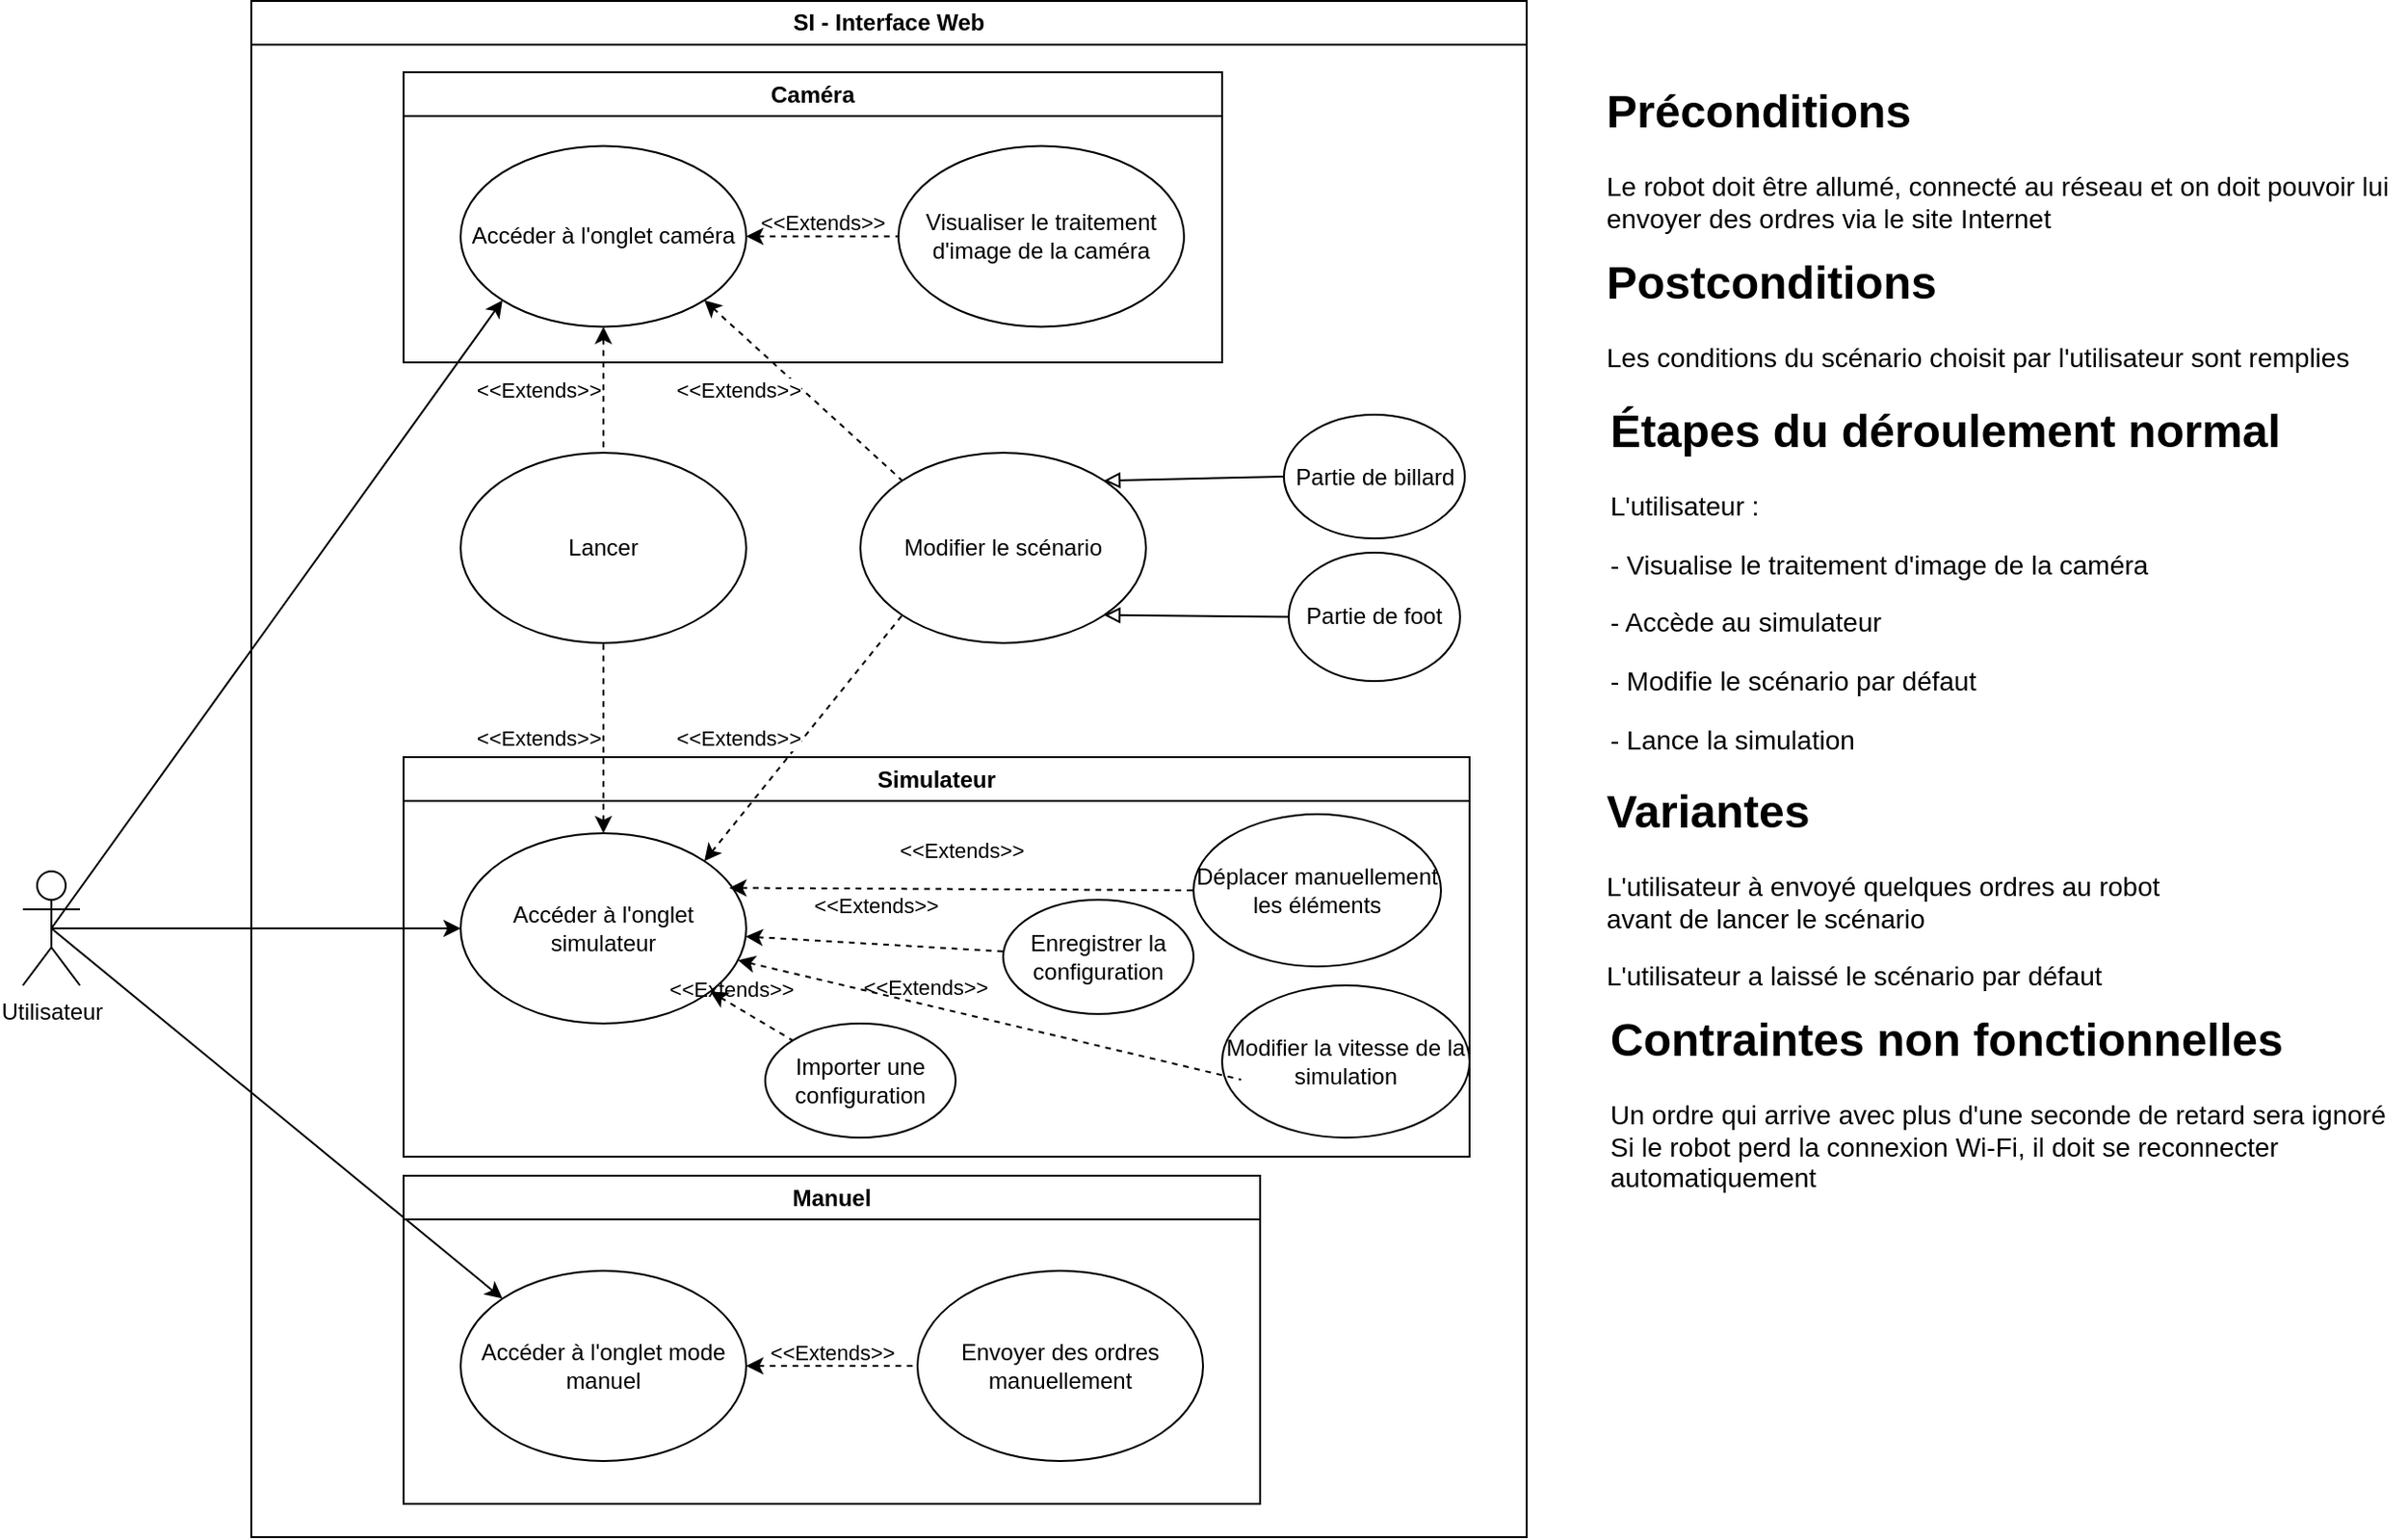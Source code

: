 <mxfile version="24.9.0">
  <diagram name="Page-1" id="AB0keoI7-ha-Tv2clOvg">
    <mxGraphModel dx="882" dy="458" grid="1" gridSize="10" guides="1" tooltips="1" connect="1" arrows="1" fold="1" page="1" pageScale="1" pageWidth="827" pageHeight="1169" math="0" shadow="0">
      <root>
        <mxCell id="0" />
        <mxCell id="1" parent="0" />
        <mxCell id="L7qKy4QKq_9-H6OXvV1P-45" style="rounded=0;orthogonalLoop=1;jettySize=auto;html=1;exitX=0.5;exitY=0.5;exitDx=0;exitDy=0;exitPerimeter=0;entryX=0;entryY=0;entryDx=0;entryDy=0;" parent="1" source="L7qKy4QKq_9-H6OXvV1P-1" target="L7qKy4QKq_9-H6OXvV1P-8" edge="1">
          <mxGeometry relative="1" as="geometry">
            <mxPoint x="270" y="480" as="targetPoint" />
          </mxGeometry>
        </mxCell>
        <mxCell id="us3GWqnWjrYGklk017k6-14" style="rounded=0;orthogonalLoop=1;jettySize=auto;html=1;exitX=0.5;exitY=0.5;exitDx=0;exitDy=0;exitPerimeter=0;entryX=0;entryY=1;entryDx=0;entryDy=0;" parent="1" source="L7qKy4QKq_9-H6OXvV1P-1" target="L7qKy4QKq_9-H6OXvV1P-3" edge="1">
          <mxGeometry relative="1" as="geometry" />
        </mxCell>
        <mxCell id="us3GWqnWjrYGklk017k6-15" style="rounded=0;orthogonalLoop=1;jettySize=auto;html=1;exitX=0.5;exitY=0.5;exitDx=0;exitDy=0;exitPerimeter=0;entryX=0;entryY=0.5;entryDx=0;entryDy=0;" parent="1" source="L7qKy4QKq_9-H6OXvV1P-1" target="L7qKy4QKq_9-H6OXvV1P-28" edge="1">
          <mxGeometry relative="1" as="geometry" />
        </mxCell>
        <mxCell id="L7qKy4QKq_9-H6OXvV1P-1" value="&lt;div&gt;Utilisateur&lt;/div&gt;" style="shape=umlActor;verticalLabelPosition=bottom;verticalAlign=top;html=1;outlineConnect=0;" parent="1" vertex="1">
          <mxGeometry x="40" y="740" width="30" height="60" as="geometry" />
        </mxCell>
        <mxCell id="Rnyn_Lofe5KqgVXvPerF-3" value="&lt;h1 style=&quot;margin-top: 0px;&quot;&gt;Postconditions&lt;/h1&gt;&lt;p style=&quot;font-size: 14px;&quot;&gt;Les conditions du scénario choisit par l&#39;utilisateur sont remplies&lt;br&gt;&lt;/p&gt;" style="text;html=1;whiteSpace=wrap;overflow=hidden;rounded=0;" parent="1" vertex="1">
          <mxGeometry x="870" y="410" width="420" height="77.5" as="geometry" />
        </mxCell>
        <mxCell id="Rnyn_Lofe5KqgVXvPerF-4" value="&lt;h1 style=&quot;margin-top: 0px;&quot;&gt;Étapes du déroulement normal&lt;br&gt;&lt;/h1&gt;&lt;p style=&quot;font-size: 14px;&quot;&gt;L&#39;utilisateur :&lt;/p&gt;&lt;p style=&quot;font-size: 14px;&quot;&gt;- Visualise le traitement d&#39;image de la caméra&lt;/p&gt;&lt;p style=&quot;font-size: 14px;&quot;&gt;- Accède au simulateur&lt;/p&gt;&lt;p style=&quot;font-size: 14px;&quot;&gt;- Modifie le scénario par défaut&lt;/p&gt;&lt;p style=&quot;font-size: 14px;&quot;&gt;- Lance la simulation&lt;br&gt;&lt;/p&gt;" style="text;html=1;whiteSpace=wrap;overflow=hidden;rounded=0;" parent="1" vertex="1">
          <mxGeometry x="872" y="487.5" width="370" height="200" as="geometry" />
        </mxCell>
        <mxCell id="Rnyn_Lofe5KqgVXvPerF-6" value="&lt;h1 style=&quot;margin-top: 0px;&quot;&gt;Variantes&lt;/h1&gt;&lt;p style=&quot;font-size: 14px;&quot;&gt;L&#39;utilisateur à envoyé quelques ordres au robot avant de lancer le scénario&lt;/p&gt;&lt;p style=&quot;font-size: 14px;&quot;&gt;L&#39;utilisateur a laissé le scénario par défaut&lt;br&gt;&lt;/p&gt;" style="text;html=1;whiteSpace=wrap;overflow=hidden;rounded=0;" parent="1" vertex="1">
          <mxGeometry x="870" y="687.5" width="330" height="120" as="geometry" />
        </mxCell>
        <mxCell id="h0N2k3z_mzg-44i97Bp5-1" value="SI - Interface Web" style="swimlane;whiteSpace=wrap;html=1;" parent="1" vertex="1">
          <mxGeometry x="160" y="282.5" width="670" height="807.5" as="geometry" />
        </mxCell>
        <mxCell id="h0N2k3z_mzg-44i97Bp5-4" value="Manuel" style="swimlane;whiteSpace=wrap;html=1;" parent="h0N2k3z_mzg-44i97Bp5-1" vertex="1">
          <mxGeometry x="80" y="617.5" width="450" height="172.5" as="geometry" />
        </mxCell>
        <mxCell id="L7qKy4QKq_9-H6OXvV1P-8" value="Accéder à l&#39;onglet mode manuel" style="ellipse;whiteSpace=wrap;html=1;" parent="h0N2k3z_mzg-44i97Bp5-4" vertex="1">
          <mxGeometry x="30" y="50" width="150" height="100" as="geometry" />
        </mxCell>
        <mxCell id="h0N2k3z_mzg-44i97Bp5-16" value="Envoyer des ordres manuellement" style="ellipse;whiteSpace=wrap;html=1;" parent="h0N2k3z_mzg-44i97Bp5-4" vertex="1">
          <mxGeometry x="270" y="50" width="150" height="100" as="geometry" />
        </mxCell>
        <mxCell id="h0N2k3z_mzg-44i97Bp5-23" value="&lt;div&gt;&amp;lt;&amp;lt;Extends&amp;gt;&amp;gt;&lt;/div&gt;&lt;div&gt;&lt;br&gt;&lt;/div&gt;" style="rounded=0;orthogonalLoop=1;jettySize=auto;html=1;exitX=1;exitY=0.5;exitDx=0;exitDy=0;startArrow=classic;startFill=1;endArrow=none;endFill=0;dashed=1;entryX=0;entryY=0.5;entryDx=0;entryDy=0;align=center;labelBackgroundColor=none;" parent="h0N2k3z_mzg-44i97Bp5-4" source="L7qKy4QKq_9-H6OXvV1P-8" target="h0N2k3z_mzg-44i97Bp5-16" edge="1">
          <mxGeometry relative="1" as="geometry">
            <mxPoint x="190" y="-464" as="sourcePoint" />
            <mxPoint x="270" y="-464" as="targetPoint" />
          </mxGeometry>
        </mxCell>
        <mxCell id="h0N2k3z_mzg-44i97Bp5-5" value="Simulateur" style="swimlane;whiteSpace=wrap;html=1;" parent="h0N2k3z_mzg-44i97Bp5-1" vertex="1">
          <mxGeometry x="80" y="397.5" width="560" height="210" as="geometry" />
        </mxCell>
        <mxCell id="L7qKy4QKq_9-H6OXvV1P-25" style="edgeStyle=orthogonalEdgeStyle;rounded=0;orthogonalLoop=1;jettySize=auto;html=1;exitX=0.5;exitY=1;exitDx=0;exitDy=0;" parent="h0N2k3z_mzg-44i97Bp5-5" edge="1">
          <mxGeometry relative="1" as="geometry">
            <mxPoint x="126" y="100" as="sourcePoint" />
            <mxPoint x="126" y="100" as="targetPoint" />
          </mxGeometry>
        </mxCell>
        <mxCell id="L7qKy4QKq_9-H6OXvV1P-28" value="Accéder à l&#39;onglet simulateur" style="ellipse;whiteSpace=wrap;html=1;" parent="h0N2k3z_mzg-44i97Bp5-5" vertex="1">
          <mxGeometry x="30" y="40" width="150" height="100" as="geometry" />
        </mxCell>
        <mxCell id="h0N2k3z_mzg-44i97Bp5-25" value="Déplacer manuellement les éléments" style="ellipse;whiteSpace=wrap;html=1;" parent="h0N2k3z_mzg-44i97Bp5-5" vertex="1">
          <mxGeometry x="415" y="30" width="130" height="80" as="geometry" />
        </mxCell>
        <mxCell id="h0N2k3z_mzg-44i97Bp5-27" value="&lt;div&gt;&amp;lt;&amp;lt;Extends&amp;gt;&amp;gt;&lt;/div&gt;&lt;div&gt;&lt;br&gt;&lt;/div&gt;&lt;div&gt;&lt;br&gt;&lt;/div&gt;&lt;div&gt;&lt;br&gt;&lt;/div&gt;" style="rounded=0;orthogonalLoop=1;jettySize=auto;html=1;exitX=0.941;exitY=0.287;exitDx=0;exitDy=0;startArrow=classic;startFill=1;endArrow=none;endFill=0;dashed=1;entryX=0;entryY=0.5;entryDx=0;entryDy=0;align=center;labelBackgroundColor=none;exitPerimeter=0;" parent="h0N2k3z_mzg-44i97Bp5-5" source="L7qKy4QKq_9-H6OXvV1P-28" target="h0N2k3z_mzg-44i97Bp5-25" edge="1">
          <mxGeometry relative="1" as="geometry">
            <mxPoint x="190" y="310" as="sourcePoint" />
            <mxPoint x="280" y="310" as="targetPoint" />
          </mxGeometry>
        </mxCell>
        <mxCell id="h0N2k3z_mzg-44i97Bp5-28" value="Modifier la vitesse de la simulation" style="ellipse;whiteSpace=wrap;html=1;" parent="h0N2k3z_mzg-44i97Bp5-5" vertex="1">
          <mxGeometry x="430" y="120" width="130" height="80" as="geometry" />
        </mxCell>
        <mxCell id="h0N2k3z_mzg-44i97Bp5-29" value="&lt;div&gt;&amp;lt;&amp;lt;Extends&amp;gt;&amp;gt;&lt;/div&gt;&lt;div&gt;&lt;br&gt;&lt;/div&gt;&lt;div&gt;&lt;br&gt;&lt;/div&gt;&lt;div&gt;&lt;br&gt;&lt;/div&gt;" style="rounded=0;orthogonalLoop=1;jettySize=auto;html=1;startArrow=classic;startFill=1;endArrow=none;endFill=0;dashed=1;entryX=0;entryY=0.5;entryDx=0;entryDy=0;align=center;labelBackgroundColor=none;" parent="h0N2k3z_mzg-44i97Bp5-5" source="L7qKy4QKq_9-H6OXvV1P-28" edge="1">
          <mxGeometry x="-0.239" y="-11" relative="1" as="geometry">
            <mxPoint x="167.835" y="134.997" as="sourcePoint" />
            <mxPoint x="440" y="169.51" as="targetPoint" />
            <mxPoint as="offset" />
          </mxGeometry>
        </mxCell>
        <mxCell id="tY-y3TmU1qhJPPWBBB04-1" value="Enregistrer la configuration" style="ellipse;whiteSpace=wrap;html=1;" vertex="1" parent="h0N2k3z_mzg-44i97Bp5-5">
          <mxGeometry x="315" y="75" width="100" height="60" as="geometry" />
        </mxCell>
        <mxCell id="tY-y3TmU1qhJPPWBBB04-2" value="&lt;div&gt;&amp;lt;&amp;lt;Extends&amp;gt;&amp;gt;&lt;/div&gt;&lt;div&gt;&lt;br&gt;&lt;/div&gt;&lt;div&gt;&lt;br&gt;&lt;/div&gt;&lt;div&gt;&lt;br&gt;&lt;/div&gt;" style="rounded=0;orthogonalLoop=1;jettySize=auto;html=1;startArrow=classic;startFill=1;endArrow=none;endFill=0;dashed=1;align=center;labelBackgroundColor=none;" edge="1" parent="h0N2k3z_mzg-44i97Bp5-5" source="L7qKy4QKq_9-H6OXvV1P-28" target="tY-y3TmU1qhJPPWBBB04-1">
          <mxGeometry relative="1" as="geometry">
            <mxPoint x="-31" y="162.5" as="sourcePoint" />
            <mxPoint x="241" y="197.5" as="targetPoint" />
          </mxGeometry>
        </mxCell>
        <mxCell id="tY-y3TmU1qhJPPWBBB04-3" value="Importer une configuration" style="ellipse;whiteSpace=wrap;html=1;" vertex="1" parent="h0N2k3z_mzg-44i97Bp5-5">
          <mxGeometry x="190" y="140" width="100" height="60" as="geometry" />
        </mxCell>
        <mxCell id="tY-y3TmU1qhJPPWBBB04-7" value="&lt;div&gt;&amp;lt;&amp;lt;Extends&amp;gt;&amp;gt;&lt;/div&gt;&lt;div&gt;&lt;br&gt;&lt;/div&gt;&lt;div&gt;&lt;br&gt;&lt;/div&gt;&lt;div&gt;&lt;br&gt;&lt;/div&gt;" style="rounded=0;orthogonalLoop=1;jettySize=auto;html=1;startArrow=classic;startFill=1;endArrow=none;endFill=0;dashed=1;align=center;labelBackgroundColor=none;" edge="1" parent="h0N2k3z_mzg-44i97Bp5-5" source="L7qKy4QKq_9-H6OXvV1P-28" target="tY-y3TmU1qhJPPWBBB04-3">
          <mxGeometry x="-0.239" y="-11" relative="1" as="geometry">
            <mxPoint x="186" y="117" as="sourcePoint" />
            <mxPoint x="450" y="179.51" as="targetPoint" />
            <mxPoint as="offset" />
          </mxGeometry>
        </mxCell>
        <mxCell id="h0N2k3z_mzg-44i97Bp5-7" value="Caméra" style="swimlane;whiteSpace=wrap;html=1;" parent="h0N2k3z_mzg-44i97Bp5-1" vertex="1">
          <mxGeometry x="80" y="37.5" width="430" height="152.5" as="geometry" />
        </mxCell>
        <mxCell id="L7qKy4QKq_9-H6OXvV1P-3" value="Accéder à l&#39;onglet caméra" style="ellipse;whiteSpace=wrap;html=1;" parent="h0N2k3z_mzg-44i97Bp5-7" vertex="1">
          <mxGeometry x="30" y="38.75" width="150" height="95" as="geometry" />
        </mxCell>
        <mxCell id="h0N2k3z_mzg-44i97Bp5-13" value="Visualiser le traitement d&#39;image de la caméra" style="ellipse;whiteSpace=wrap;html=1;" parent="h0N2k3z_mzg-44i97Bp5-7" vertex="1">
          <mxGeometry x="260" y="38.75" width="150" height="95" as="geometry" />
        </mxCell>
        <mxCell id="h0N2k3z_mzg-44i97Bp5-21" value="&lt;div&gt;&amp;lt;&amp;lt;Extends&amp;gt;&amp;gt;&lt;/div&gt;&lt;div&gt;&lt;br&gt;&lt;/div&gt;" style="rounded=0;orthogonalLoop=1;jettySize=auto;html=1;exitX=1;exitY=0.5;exitDx=0;exitDy=0;startArrow=classic;startFill=1;endArrow=none;endFill=0;dashed=1;entryX=0;entryY=0.5;entryDx=0;entryDy=0;align=center;labelBackgroundColor=none;" parent="h0N2k3z_mzg-44i97Bp5-7" source="L7qKy4QKq_9-H6OXvV1P-3" target="h0N2k3z_mzg-44i97Bp5-13" edge="1">
          <mxGeometry relative="1" as="geometry">
            <mxPoint x="190" y="110" as="sourcePoint" />
            <mxPoint x="294" y="205" as="targetPoint" />
          </mxGeometry>
        </mxCell>
        <mxCell id="L7qKy4QKq_9-H6OXvV1P-36" value="Lancer" style="ellipse;whiteSpace=wrap;html=1;" parent="h0N2k3z_mzg-44i97Bp5-1" vertex="1">
          <mxGeometry x="110" y="237.5" width="150" height="100" as="geometry" />
        </mxCell>
        <mxCell id="us3GWqnWjrYGklk017k6-18" value="&lt;div align=&quot;right&quot;&gt;&amp;lt;&amp;lt;Extends&amp;gt;&amp;gt;&lt;/div&gt;" style="rounded=0;orthogonalLoop=1;jettySize=auto;html=1;exitX=0.5;exitY=0;exitDx=0;exitDy=0;entryX=0.5;entryY=1;entryDx=0;entryDy=0;endArrow=none;endFill=0;startArrow=classic;startFill=1;dashed=1;align=right;" parent="h0N2k3z_mzg-44i97Bp5-1" source="L7qKy4QKq_9-H6OXvV1P-28" target="L7qKy4QKq_9-H6OXvV1P-36" edge="1">
          <mxGeometry relative="1" as="geometry" />
        </mxCell>
        <mxCell id="L7qKy4QKq_9-H6OXvV1P-40" value="Modifier le scénario" style="ellipse;whiteSpace=wrap;html=1;" parent="h0N2k3z_mzg-44i97Bp5-1" vertex="1">
          <mxGeometry x="320" y="237.5" width="150" height="100" as="geometry" />
        </mxCell>
        <mxCell id="L7qKy4QKq_9-H6OXvV1P-41" value="&amp;lt;&amp;lt;Extends&amp;gt;&amp;gt;" style="rounded=0;orthogonalLoop=1;jettySize=auto;html=1;exitX=1;exitY=0;exitDx=0;exitDy=0;entryX=0;entryY=1;entryDx=0;entryDy=0;startArrow=classic;startFill=1;endArrow=none;endFill=0;dashed=1;align=right;textShadow=0;" parent="h0N2k3z_mzg-44i97Bp5-1" source="L7qKy4QKq_9-H6OXvV1P-28" target="L7qKy4QKq_9-H6OXvV1P-40" edge="1">
          <mxGeometry relative="1" as="geometry">
            <mxPoint x="380" y="277.5" as="sourcePoint" />
          </mxGeometry>
        </mxCell>
        <mxCell id="us3GWqnWjrYGklk017k6-13" style="rounded=0;orthogonalLoop=1;jettySize=auto;html=1;exitX=1;exitY=0;exitDx=0;exitDy=0;entryX=0;entryY=0.5;entryDx=0;entryDy=0;endArrow=none;endFill=0;startArrow=block;startFill=0;" parent="h0N2k3z_mzg-44i97Bp5-1" source="L7qKy4QKq_9-H6OXvV1P-40" target="us3GWqnWjrYGklk017k6-11" edge="1">
          <mxGeometry relative="1" as="geometry" />
        </mxCell>
        <mxCell id="us3GWqnWjrYGklk017k6-16" style="rounded=0;orthogonalLoop=1;jettySize=auto;html=1;exitX=1;exitY=1;exitDx=0;exitDy=0;entryX=0;entryY=0.5;entryDx=0;entryDy=0;endArrow=none;endFill=0;startArrow=block;startFill=0;" parent="h0N2k3z_mzg-44i97Bp5-1" source="L7qKy4QKq_9-H6OXvV1P-40" target="us3GWqnWjrYGklk017k6-8" edge="1">
          <mxGeometry relative="1" as="geometry" />
        </mxCell>
        <mxCell id="us3GWqnWjrYGklk017k6-11" value="Partie de billard" style="ellipse;whiteSpace=wrap;html=1;" parent="h0N2k3z_mzg-44i97Bp5-1" vertex="1">
          <mxGeometry x="542.5" y="217.5" width="95" height="65" as="geometry" />
        </mxCell>
        <mxCell id="us3GWqnWjrYGklk017k6-8" value="Partie de foot" style="ellipse;whiteSpace=wrap;html=1;" parent="h0N2k3z_mzg-44i97Bp5-1" vertex="1">
          <mxGeometry x="545" y="290" width="90" height="67.5" as="geometry" />
        </mxCell>
        <mxCell id="h0N2k3z_mzg-44i97Bp5-19" value="&lt;div align=&quot;right&quot;&gt;&amp;lt;&amp;lt;Extends&amp;gt;&amp;gt;&lt;/div&gt;" style="rounded=0;orthogonalLoop=1;jettySize=auto;html=1;exitX=0.5;exitY=1;exitDx=0;exitDy=0;entryX=0.5;entryY=0;entryDx=0;entryDy=0;endArrow=none;endFill=0;startArrow=classic;startFill=1;dashed=1;align=right;" parent="h0N2k3z_mzg-44i97Bp5-1" source="L7qKy4QKq_9-H6OXvV1P-3" target="L7qKy4QKq_9-H6OXvV1P-36" edge="1">
          <mxGeometry relative="1" as="geometry">
            <mxPoint x="254" y="307.5" as="sourcePoint" />
            <mxPoint x="204" y="207.5" as="targetPoint" />
          </mxGeometry>
        </mxCell>
        <mxCell id="h0N2k3z_mzg-44i97Bp5-20" value="&lt;div align=&quot;right&quot;&gt;&amp;lt;&amp;lt;Extends&amp;gt;&amp;gt;&lt;/div&gt;" style="rounded=0;orthogonalLoop=1;jettySize=auto;html=1;exitX=1;exitY=1;exitDx=0;exitDy=0;startArrow=classic;startFill=1;endArrow=none;endFill=0;dashed=1;entryX=0;entryY=0;entryDx=0;entryDy=0;align=right;" parent="h0N2k3z_mzg-44i97Bp5-1" source="L7qKy4QKq_9-H6OXvV1P-3" target="L7qKy4QKq_9-H6OXvV1P-40" edge="1">
          <mxGeometry relative="1" as="geometry">
            <mxPoint x="248" y="485" as="sourcePoint" />
            <mxPoint x="280" y="217.5" as="targetPoint" />
          </mxGeometry>
        </mxCell>
        <mxCell id="h0N2k3z_mzg-44i97Bp5-31" value="&lt;h1 style=&quot;margin-top: 0px;&quot;&gt;Préconditions&lt;br&gt;&lt;/h1&gt;&lt;p style=&quot;font-size: 14px;&quot;&gt;Le robot doit être allumé, connecté au réseau et on doit pouvoir lui envoyer des ordres via le site Internet&lt;br&gt;&lt;/p&gt;" style="text;html=1;whiteSpace=wrap;overflow=hidden;rounded=0;" parent="1" vertex="1">
          <mxGeometry x="870" y="320" width="420" height="90" as="geometry" />
        </mxCell>
        <mxCell id="h0N2k3z_mzg-44i97Bp5-32" value="&lt;h1 style=&quot;margin-top: 0px;&quot;&gt;Contraintes non fonctionnelles&lt;/h1&gt;&lt;div style=&quot;font-size: 14px;&quot;&gt;Un ordre qui arrive avec plus d&#39;une seconde de retard sera ignoré&lt;/div&gt;&lt;div style=&quot;font-size: 14px;&quot;&gt;Si le robot perd la connexion Wi-Fi, il doit se reconnecter automatiquement&lt;br&gt;&lt;/div&gt;" style="text;html=1;whiteSpace=wrap;overflow=hidden;rounded=0;" parent="1" vertex="1">
          <mxGeometry x="872" y="807.5" width="420" height="112.5" as="geometry" />
        </mxCell>
      </root>
    </mxGraphModel>
  </diagram>
</mxfile>

